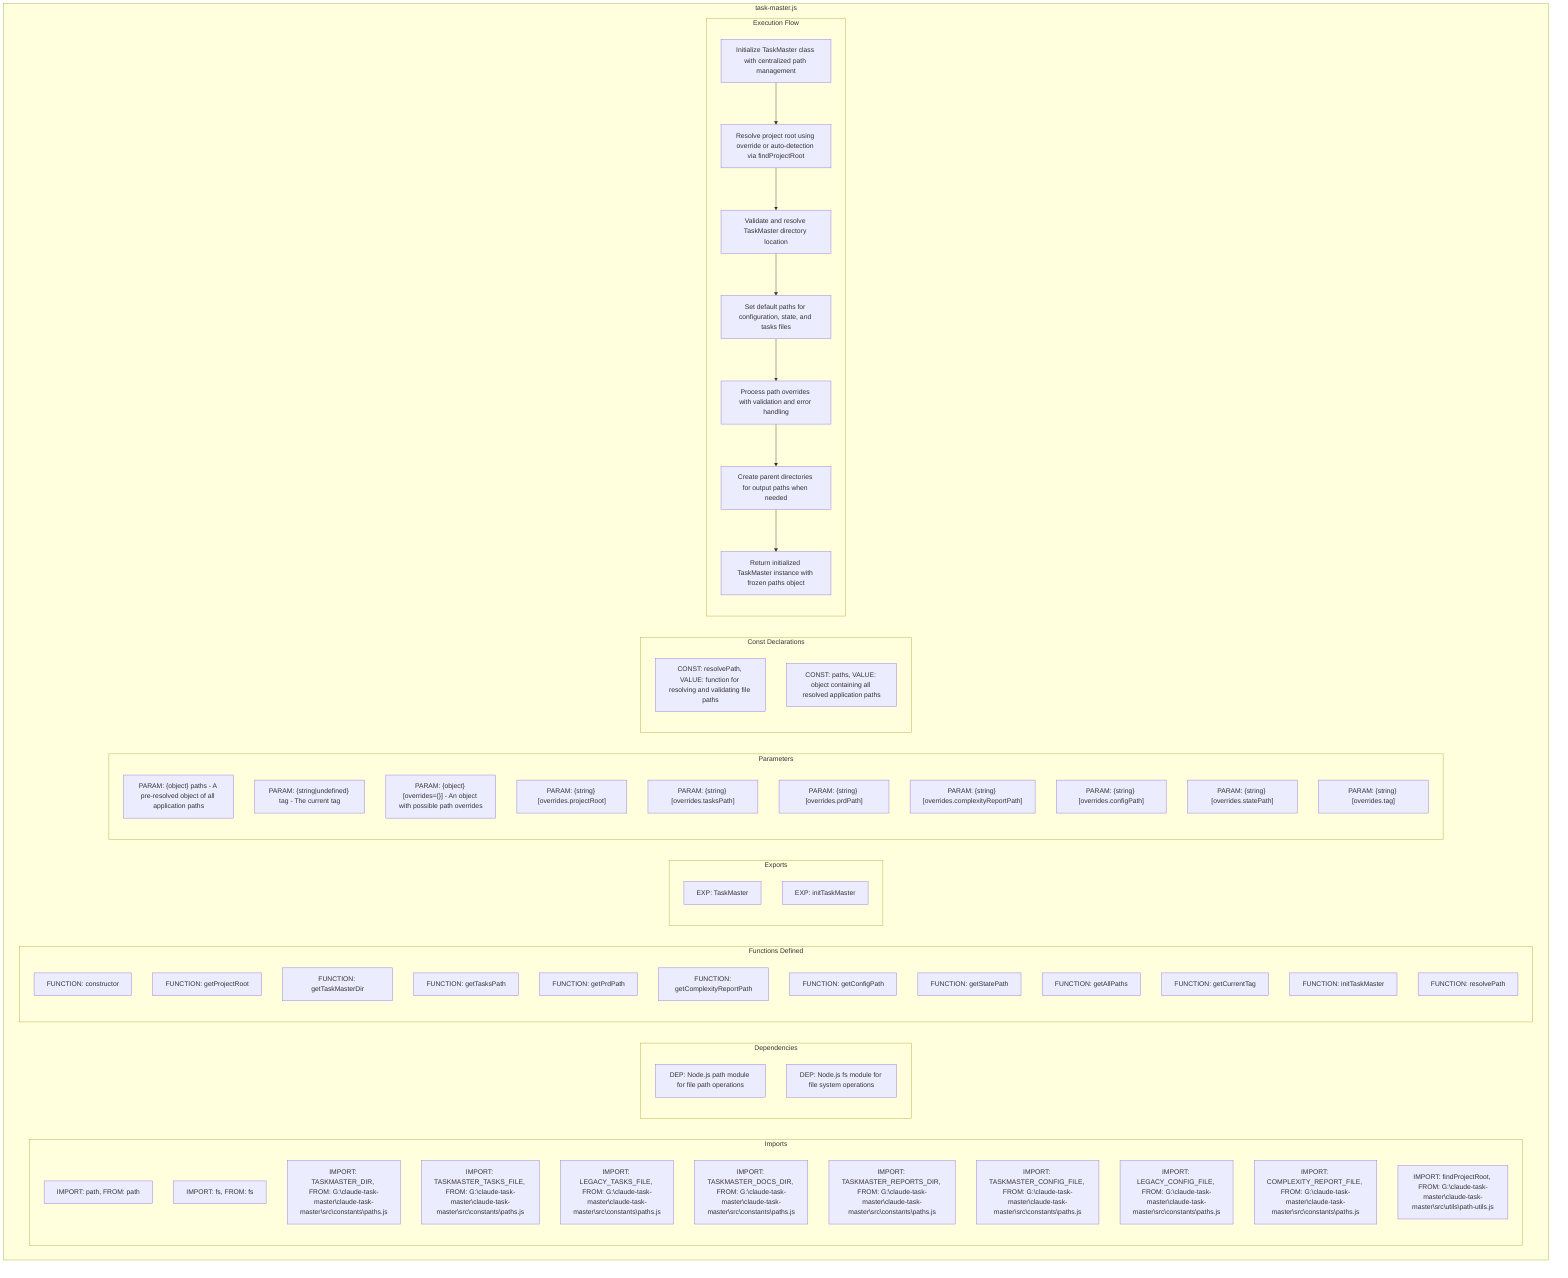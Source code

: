 flowchart TB
    subgraph Imports["Imports"]
        I1["IMPORT: path, FROM: path"]
        I2["IMPORT: fs, FROM: fs"]
        I3["IMPORT: TASKMASTER_DIR, FROM: G:\claude-task-master\claude-task-master\src\constants\paths.js"]
        I4["IMPORT: TASKMASTER_TASKS_FILE, FROM: G:\claude-task-master\claude-task-master\src\constants\paths.js"]
        I5["IMPORT: LEGACY_TASKS_FILE, FROM: G:\claude-task-master\claude-task-master\src\constants\paths.js"]
        I6["IMPORT: TASKMASTER_DOCS_DIR, FROM: G:\claude-task-master\claude-task-master\src\constants\paths.js"]
        I7["IMPORT: TASKMASTER_REPORTS_DIR, FROM: G:\claude-task-master\claude-task-master\src\constants\paths.js"]
        I8["IMPORT: TASKMASTER_CONFIG_FILE, FROM: G:\claude-task-master\claude-task-master\src\constants\paths.js"]
        I9["IMPORT: LEGACY_CONFIG_FILE, FROM: G:\claude-task-master\claude-task-master\src\constants\paths.js"]
        I10["IMPORT: COMPLEXITY_REPORT_FILE, FROM: G:\claude-task-master\claude-task-master\src\constants\paths.js"]
        I11["IMPORT: findProjectRoot, FROM: G:\claude-task-master\claude-task-master\src\utils\path-utils.js"]
    end
    
    subgraph Dependencies["Dependencies"]
        D1["DEP: Node.js path module for file path operations"]
        D2["DEP: Node.js fs module for file system operations"]
    end
    
    subgraph FunctionsDefined["Functions Defined"]
        FU1["FUNCTION: constructor"]
        FU2["FUNCTION: getProjectRoot"]
        FU3["FUNCTION: getTaskMasterDir"]
        FU4["FUNCTION: getTasksPath"]
        FU5["FUNCTION: getPrdPath"]
        FU6["FUNCTION: getComplexityReportPath"]
        FU7["FUNCTION: getConfigPath"]
        FU8["FUNCTION: getStatePath"]
        FU9["FUNCTION: getAllPaths"]
        FU10["FUNCTION: getCurrentTag"]
        FU11["FUNCTION: initTaskMaster"]
        FU12["FUNCTION: resolvePath"]
    end
    
    subgraph Exports["Exports"]
        E1["EXP: TaskMaster"]
        E2["EXP: initTaskMaster"]
    end
    
    subgraph Parameters["Parameters"]
        P1["PARAM: {object} paths - A pre-resolved object of all application paths"]
        P2["PARAM: {string|undefined} tag - The current tag"]
        P3["PARAM: {object} [overrides={}] - An object with possible path overrides"]
        P4["PARAM: {string} [overrides.projectRoot]"]
        P5["PARAM: {string} [overrides.tasksPath]"]
        P6["PARAM: {string} [overrides.prdPath]"]
        P7["PARAM: {string} [overrides.complexityReportPath]"]
        P8["PARAM: {string} [overrides.configPath]"]
        P9["PARAM: {string} [overrides.statePath]"]
        P10["PARAM: {string} [overrides.tag]"]
    end
    
    subgraph Constants["Const Declarations"]
        C1["CONST: resolvePath, VALUE: function for resolving and validating file paths"]
        C2["CONST: paths, VALUE: object containing all resolved application paths"]
    end
    
    subgraph ExecutionFlow["Execution Flow"]
        FL1["Initialize TaskMaster class with centralized path management"]
        FL2["Resolve project root using override or auto-detection via findProjectRoot"]
        FL3["Validate and resolve TaskMaster directory location"]
        FL4["Set default paths for configuration, state, and tasks files"]
        FL5["Process path overrides with validation and error handling"]
        FL6["Create parent directories for output paths when needed"]
        FL7["Return initialized TaskMaster instance with frozen paths object"]
    end
    
    subgraph taskMaster["task-master.js"]
        Imports
        Dependencies
        FunctionsDefined
        Exports
        Parameters
        Constants
        ExecutionFlow
    end
    
    FL1 --> FL2
    FL2 --> FL3
    FL3 --> FL4
    FL4 --> FL5
    FL5 --> FL6
    FL6 --> FL7